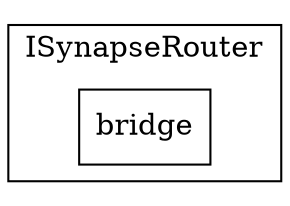 strict digraph {
rankdir="LR"
node [shape=box]
subgraph cluster_30_ISynapseRouter {
label = "ISynapseRouter"
"30_bridge" [label="bridge"]
}subgraph cluster_solidity {
label = "[Solidity]"
}
}